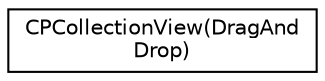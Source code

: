 digraph "Graphical Class Hierarchy"
{
  edge [fontname="Helvetica",fontsize="10",labelfontname="Helvetica",labelfontsize="10"];
  node [fontname="Helvetica",fontsize="10",shape=record];
  rankdir="LR";
  Node1 [label="CPCollectionView(DragAnd\lDrop)",height=0.2,width=0.4,color="black", fillcolor="white", style="filled",URL="$category_c_p_collection_view_07_drag_and_drop_08.html"];
}
